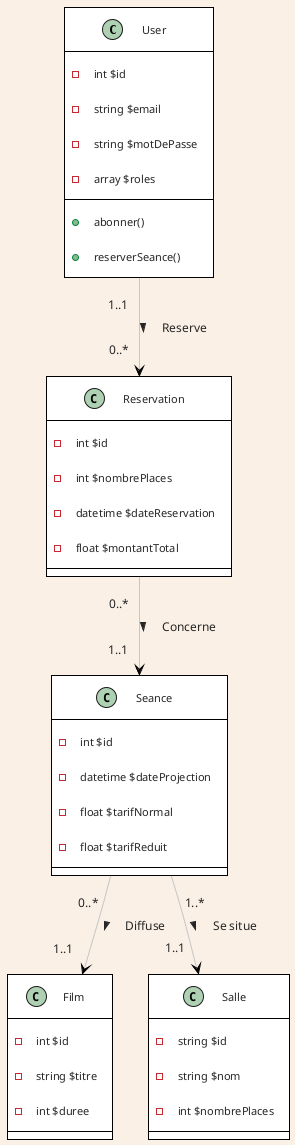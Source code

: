 
@startuml
!theme carbon-gray
skinparam ClassBorderColor black
skinparam ClassBackgroundColor white
skinparam BackgroundColor Linen
skinparam ArrowHeadColor black
skinparam Color black

class User {
    -int $id
    -string $email
    -string $motDePasse
    -array $roles
    +abonner()
    +reserverSeance()
}
class Film {
    -int $id
    -string $titre
    -int $duree
}

class Reservation{
    -int $id
    -int $nombrePlaces
    -datetime $dateReservation
    -float $montantTotal
}

class Seance {
    -int $id
    -datetime $dateProjection
    -float $tarifNormal
    -float $tarifReduit
}

class Salle {
    -string $id
    -string $nom
    -int $nombrePlaces
}

User "1..1" --> "0..*" Reservation : > Reserve
Reservation "0..*" --> "1..1" Seance : > Concerne
Seance "0..*" --> "1..1" Film : > Diffuse
Seance "1..*" --> "1..1" Salle : > Se situe
@enduml